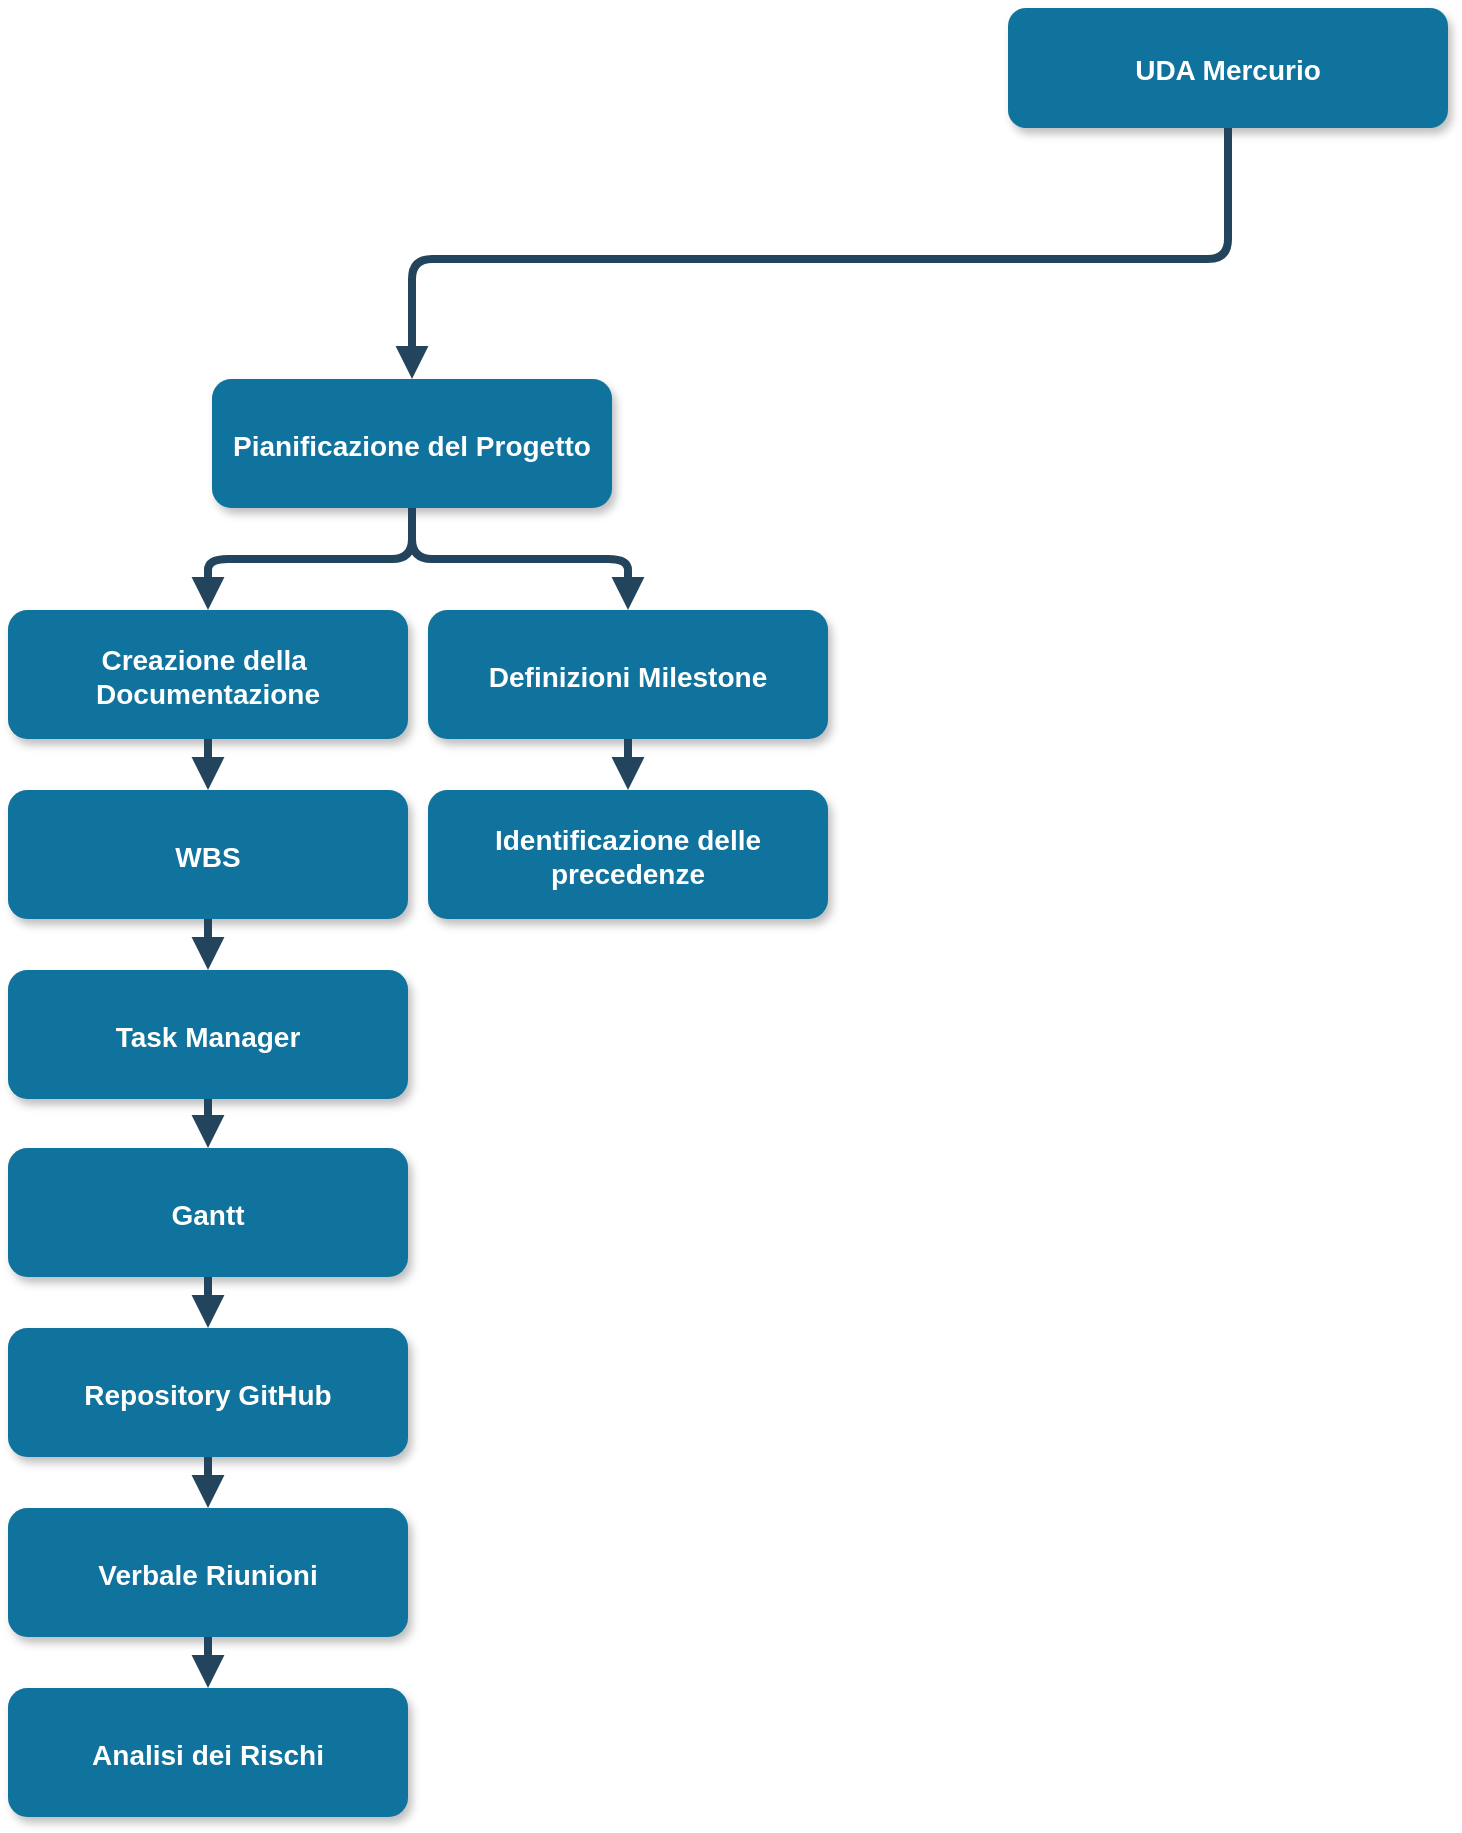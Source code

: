 <mxfile version="26.0.11">
  <diagram name="Page-1" id="97916047-d0de-89f5-080d-49f4d83e522f">
    <mxGraphModel dx="1687" dy="920" grid="1" gridSize="10" guides="1" tooltips="1" connect="1" arrows="1" fold="1" page="1" pageScale="1.5" pageWidth="1169" pageHeight="827" background="none" math="0" shadow="0">
      <root>
        <mxCell id="0" />
        <mxCell id="1" parent="0" />
        <mxCell id="3" value="UDA Mercurio" style="rounded=1;fillColor=#10739E;strokeColor=none;shadow=1;gradientColor=none;fontStyle=1;fontColor=#FFFFFF;fontSize=14;" parent="1" vertex="1">
          <mxGeometry x="680" y="430" width="220" height="60" as="geometry" />
        </mxCell>
        <mxCell id="8" value="Pianificazione del Progetto" style="rounded=1;fillColor=#10739E;strokeColor=none;shadow=1;gradientColor=none;fontStyle=1;fontColor=#FFFFFF;fontSize=14;" parent="1" vertex="1">
          <mxGeometry x="282" y="615.5" width="200" height="64.5" as="geometry" />
        </mxCell>
        <mxCell id="34" value="" style="edgeStyle=elbowEdgeStyle;elbow=vertical;strokeWidth=4;endArrow=block;endFill=1;fontStyle=1;strokeColor=#23445D;" parent="1" source="3" target="8" edge="1">
          <mxGeometry x="22" y="165.5" width="100" height="100" as="geometry">
            <mxPoint x="22" y="265.5" as="sourcePoint" />
            <mxPoint x="122" y="165.5" as="targetPoint" />
            <Array as="points">
              <mxPoint x="552" y="555.5" />
            </Array>
          </mxGeometry>
        </mxCell>
        <mxCell id="CtdOX46LtKlbMSyHWcbX-59" value="" style="edgeStyle=elbowEdgeStyle;elbow=vertical;strokeWidth=4;endArrow=block;endFill=1;fontStyle=1;strokeColor=#23445D;exitX=0.5;exitY=1;exitDx=0;exitDy=0;entryX=0.5;entryY=0;entryDx=0;entryDy=0;" edge="1" parent="1" source="8" target="CtdOX46LtKlbMSyHWcbX-60">
          <mxGeometry x="62" y="165.5" width="100" height="100" as="geometry">
            <mxPoint x="382" y="706" as="sourcePoint" />
            <mxPoint x="382" y="736" as="targetPoint" />
          </mxGeometry>
        </mxCell>
        <mxCell id="CtdOX46LtKlbMSyHWcbX-60" value="Creazione della &#xa;Documentazione" style="rounded=1;fillColor=#10739E;strokeColor=none;shadow=1;gradientColor=none;fontStyle=1;fontColor=#FFFFFF;fontSize=14;" vertex="1" parent="1">
          <mxGeometry x="180" y="731" width="200" height="64.5" as="geometry" />
        </mxCell>
        <mxCell id="CtdOX46LtKlbMSyHWcbX-61" value="" style="edgeStyle=elbowEdgeStyle;elbow=vertical;strokeWidth=4;endArrow=block;endFill=1;fontStyle=1;strokeColor=#23445D;exitX=0.5;exitY=1;exitDx=0;exitDy=0;entryX=0.5;entryY=0;entryDx=0;entryDy=0;" edge="1" parent="1" target="CtdOX46LtKlbMSyHWcbX-62" source="8">
          <mxGeometry x="62" y="165.5" width="100" height="100" as="geometry">
            <mxPoint x="622" y="680" as="sourcePoint" />
            <mxPoint x="622" y="736" as="targetPoint" />
          </mxGeometry>
        </mxCell>
        <mxCell id="CtdOX46LtKlbMSyHWcbX-62" value="Definizioni Milestone" style="rounded=1;fillColor=#10739E;strokeColor=none;shadow=1;gradientColor=none;fontStyle=1;fontColor=#FFFFFF;fontSize=14;" vertex="1" parent="1">
          <mxGeometry x="390" y="731" width="200" height="64.5" as="geometry" />
        </mxCell>
        <mxCell id="CtdOX46LtKlbMSyHWcbX-63" value="" style="edgeStyle=elbowEdgeStyle;elbow=vertical;strokeWidth=4;endArrow=block;endFill=1;fontStyle=1;strokeColor=#23445D;exitX=0.5;exitY=1;exitDx=0;exitDy=0;entryX=0.5;entryY=0;entryDx=0;entryDy=0;" edge="1" parent="1" source="CtdOX46LtKlbMSyHWcbX-60" target="CtdOX46LtKlbMSyHWcbX-64">
          <mxGeometry x="72" y="165.5" width="100" height="100" as="geometry">
            <mxPoint x="762" y="686" as="sourcePoint" />
            <mxPoint x="762" y="716" as="targetPoint" />
          </mxGeometry>
        </mxCell>
        <mxCell id="CtdOX46LtKlbMSyHWcbX-64" value="WBS" style="rounded=1;fillColor=#10739E;strokeColor=none;shadow=1;gradientColor=none;fontStyle=1;fontColor=#FFFFFF;fontSize=14;" vertex="1" parent="1">
          <mxGeometry x="180" y="821" width="200" height="64.5" as="geometry" />
        </mxCell>
        <mxCell id="CtdOX46LtKlbMSyHWcbX-65" value="" style="edgeStyle=elbowEdgeStyle;elbow=vertical;strokeWidth=4;endArrow=block;endFill=1;fontStyle=1;strokeColor=#23445D;exitX=0.5;exitY=1;exitDx=0;exitDy=0;entryX=0.5;entryY=0;entryDx=0;entryDy=0;" edge="1" parent="1" target="CtdOX46LtKlbMSyHWcbX-66" source="CtdOX46LtKlbMSyHWcbX-64">
          <mxGeometry x="72" y="165.5" width="100" height="100" as="geometry">
            <mxPoint x="280" y="900" as="sourcePoint" />
            <mxPoint x="762" y="820" as="targetPoint" />
          </mxGeometry>
        </mxCell>
        <mxCell id="CtdOX46LtKlbMSyHWcbX-66" value="Task Manager" style="rounded=1;fillColor=#10739E;strokeColor=none;shadow=1;gradientColor=none;fontStyle=1;fontColor=#FFFFFF;fontSize=14;" vertex="1" parent="1">
          <mxGeometry x="180" y="911" width="200" height="64.5" as="geometry" />
        </mxCell>
        <mxCell id="CtdOX46LtKlbMSyHWcbX-67" value="Gantt" style="rounded=1;fillColor=#10739E;strokeColor=none;shadow=1;gradientColor=none;fontStyle=1;fontColor=#FFFFFF;fontSize=14;" vertex="1" parent="1">
          <mxGeometry x="180" y="1000" width="200" height="64.5" as="geometry" />
        </mxCell>
        <mxCell id="CtdOX46LtKlbMSyHWcbX-68" value="" style="edgeStyle=elbowEdgeStyle;elbow=vertical;strokeWidth=4;endArrow=block;endFill=1;fontStyle=1;strokeColor=#23445D;exitX=0.5;exitY=1;exitDx=0;exitDy=0;entryX=0.5;entryY=0;entryDx=0;entryDy=0;" edge="1" parent="1" source="CtdOX46LtKlbMSyHWcbX-66" target="CtdOX46LtKlbMSyHWcbX-67">
          <mxGeometry x="72" y="165.5" width="100" height="100" as="geometry">
            <mxPoint x="290" y="896" as="sourcePoint" />
            <mxPoint x="290" y="921" as="targetPoint" />
          </mxGeometry>
        </mxCell>
        <mxCell id="CtdOX46LtKlbMSyHWcbX-69" value="Repository GitHub" style="rounded=1;fillColor=#10739E;strokeColor=none;shadow=1;gradientColor=none;fontStyle=1;fontColor=#FFFFFF;fontSize=14;" vertex="1" parent="1">
          <mxGeometry x="180" y="1090" width="200" height="64.5" as="geometry" />
        </mxCell>
        <mxCell id="CtdOX46LtKlbMSyHWcbX-70" value="" style="edgeStyle=elbowEdgeStyle;elbow=vertical;strokeWidth=4;endArrow=block;endFill=1;fontStyle=1;strokeColor=#23445D;exitX=0.5;exitY=1;exitDx=0;exitDy=0;entryX=0.5;entryY=0;entryDx=0;entryDy=0;" edge="1" parent="1" source="CtdOX46LtKlbMSyHWcbX-67" target="CtdOX46LtKlbMSyHWcbX-69">
          <mxGeometry x="72" y="165.5" width="100" height="100" as="geometry">
            <mxPoint x="290" y="986" as="sourcePoint" />
            <mxPoint x="290" y="1010" as="targetPoint" />
          </mxGeometry>
        </mxCell>
        <mxCell id="CtdOX46LtKlbMSyHWcbX-71" value="Verbale Riunioni" style="rounded=1;fillColor=#10739E;strokeColor=none;shadow=1;gradientColor=none;fontStyle=1;fontColor=#FFFFFF;fontSize=14;" vertex="1" parent="1">
          <mxGeometry x="180" y="1180" width="200" height="64.5" as="geometry" />
        </mxCell>
        <mxCell id="CtdOX46LtKlbMSyHWcbX-72" value="" style="edgeStyle=elbowEdgeStyle;elbow=vertical;strokeWidth=4;endArrow=block;endFill=1;fontStyle=1;strokeColor=#23445D;exitX=0.5;exitY=1;exitDx=0;exitDy=0;entryX=0.5;entryY=0;entryDx=0;entryDy=0;" edge="1" parent="1" source="CtdOX46LtKlbMSyHWcbX-69" target="CtdOX46LtKlbMSyHWcbX-71">
          <mxGeometry x="72" y="165.5" width="100" height="100" as="geometry">
            <mxPoint x="290" y="1075" as="sourcePoint" />
            <mxPoint x="290" y="1100" as="targetPoint" />
          </mxGeometry>
        </mxCell>
        <mxCell id="CtdOX46LtKlbMSyHWcbX-73" value="" style="edgeStyle=elbowEdgeStyle;elbow=vertical;strokeWidth=4;endArrow=block;endFill=1;fontStyle=1;strokeColor=#23445D;entryX=0.5;entryY=0;entryDx=0;entryDy=0;exitX=0.5;exitY=1;exitDx=0;exitDy=0;" edge="1" parent="1" source="CtdOX46LtKlbMSyHWcbX-71" target="CtdOX46LtKlbMSyHWcbX-74">
          <mxGeometry x="72" y="165.5" width="100" height="100" as="geometry">
            <mxPoint x="280" y="1240" as="sourcePoint" />
            <mxPoint x="290" y="1190" as="targetPoint" />
          </mxGeometry>
        </mxCell>
        <mxCell id="CtdOX46LtKlbMSyHWcbX-74" value="Analisi dei Rischi" style="rounded=1;fillColor=#10739E;strokeColor=none;shadow=1;gradientColor=none;fontStyle=1;fontColor=#FFFFFF;fontSize=14;" vertex="1" parent="1">
          <mxGeometry x="180" y="1270" width="200" height="64.5" as="geometry" />
        </mxCell>
        <mxCell id="CtdOX46LtKlbMSyHWcbX-75" value="Identificazione delle&#xa;precedenze" style="rounded=1;fillColor=#10739E;strokeColor=none;shadow=1;gradientColor=none;fontStyle=1;fontColor=#FFFFFF;fontSize=14;" vertex="1" parent="1">
          <mxGeometry x="390" y="821" width="200" height="64.5" as="geometry" />
        </mxCell>
        <mxCell id="CtdOX46LtKlbMSyHWcbX-76" value="" style="edgeStyle=elbowEdgeStyle;elbow=vertical;strokeWidth=4;endArrow=block;endFill=1;fontStyle=1;strokeColor=#23445D;exitX=0.5;exitY=1;exitDx=0;exitDy=0;entryX=0.5;entryY=0;entryDx=0;entryDy=0;" edge="1" parent="1" source="CtdOX46LtKlbMSyHWcbX-62" target="CtdOX46LtKlbMSyHWcbX-75">
          <mxGeometry x="72" y="165.5" width="100" height="100" as="geometry">
            <mxPoint x="290" y="806" as="sourcePoint" />
            <mxPoint x="290" y="831" as="targetPoint" />
          </mxGeometry>
        </mxCell>
      </root>
    </mxGraphModel>
  </diagram>
</mxfile>
